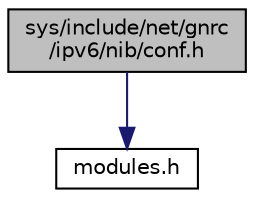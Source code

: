 digraph "sys/include/net/gnrc/ipv6/nib/conf.h"
{
 // LATEX_PDF_SIZE
  edge [fontname="Helvetica",fontsize="10",labelfontname="Helvetica",labelfontsize="10"];
  node [fontname="Helvetica",fontsize="10",shape=record];
  Node1 [label="sys/include/net/gnrc\l/ipv6/nib/conf.h",height=0.2,width=0.4,color="black", fillcolor="grey75", style="filled", fontcolor="black",tooltip="Configuration macro definitions for neighbor information base."];
  Node1 -> Node2 [color="midnightblue",fontsize="10",style="solid",fontname="Helvetica"];
  Node2 [label="modules.h",height=0.2,width=0.4,color="black", fillcolor="white", style="filled",URL="$modules_8h.html",tooltip="Common macros and compiler attributes/pragmas configuration."];
}
